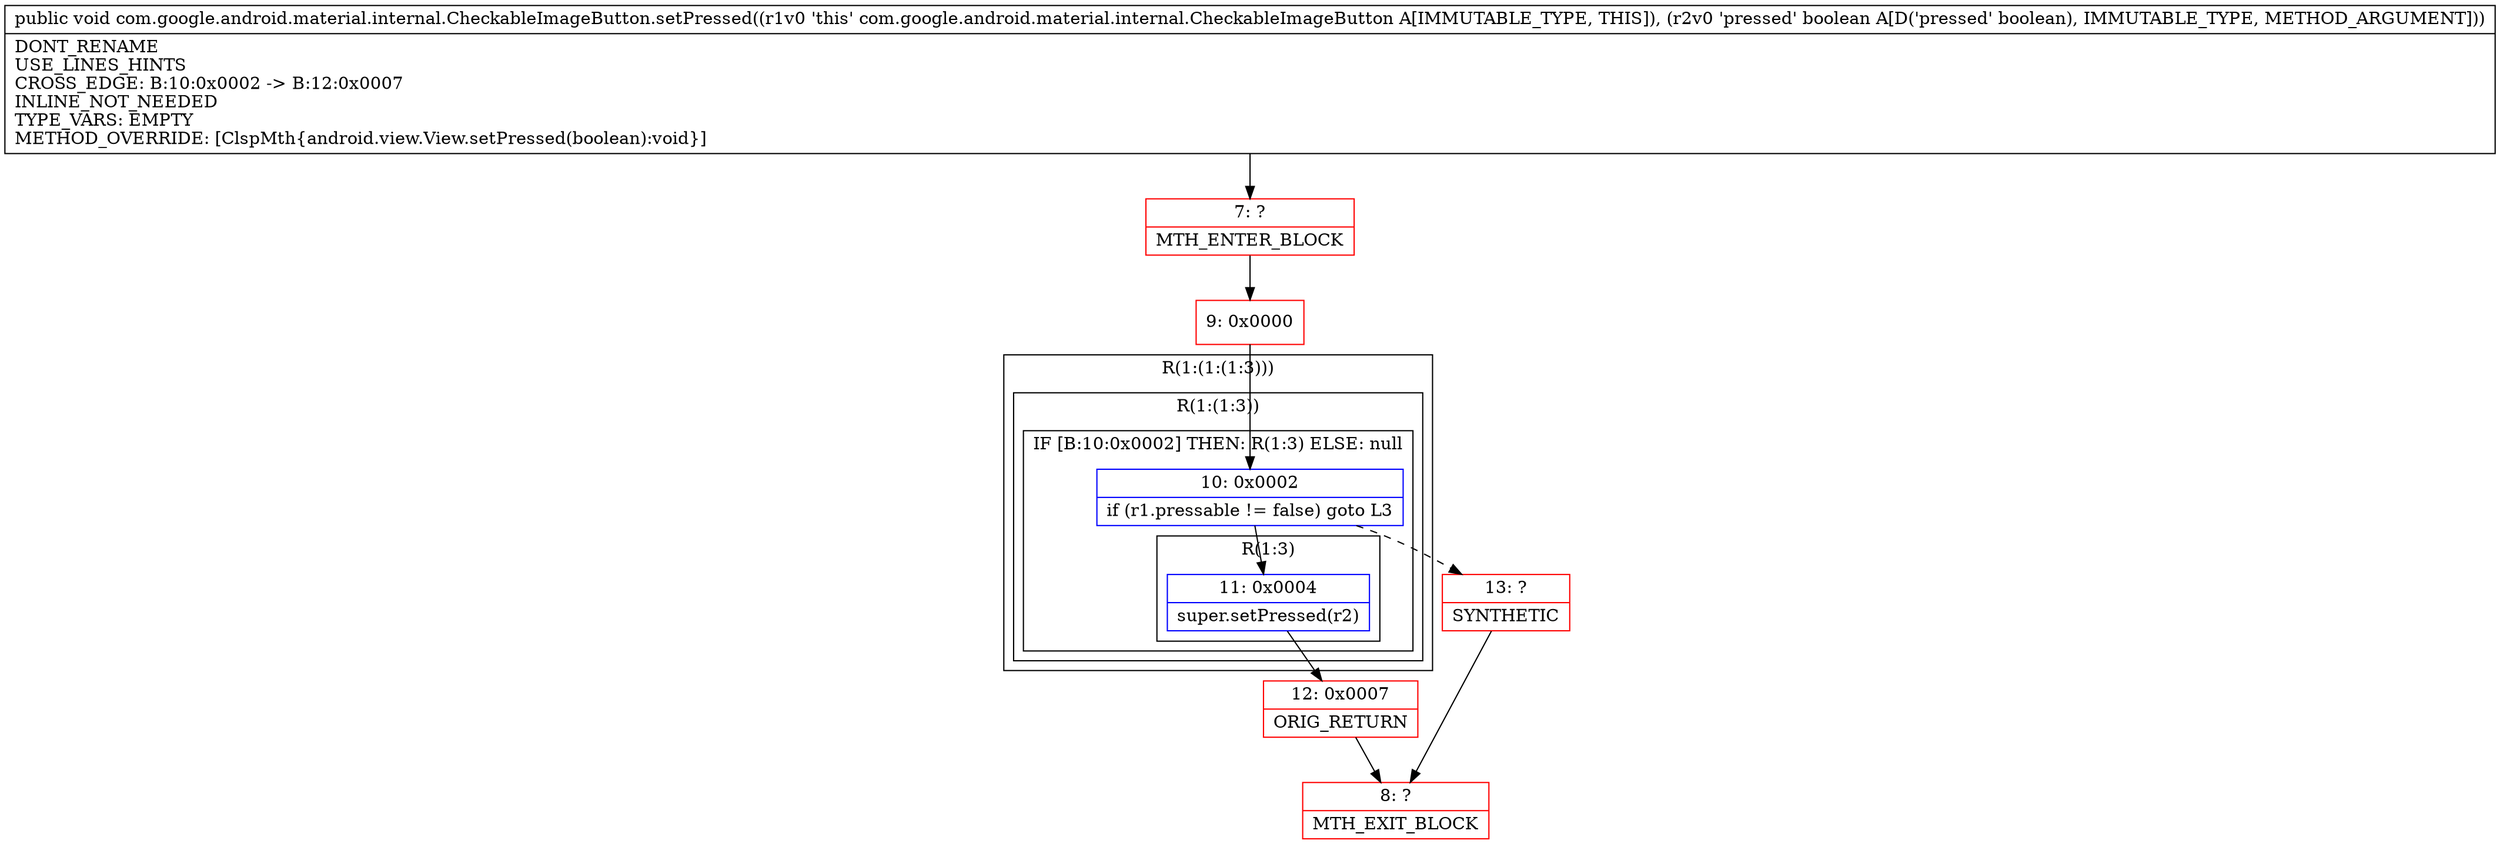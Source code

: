 digraph "CFG forcom.google.android.material.internal.CheckableImageButton.setPressed(Z)V" {
subgraph cluster_Region_902078262 {
label = "R(1:(1:(1:3)))";
node [shape=record,color=blue];
subgraph cluster_Region_622190300 {
label = "R(1:(1:3))";
node [shape=record,color=blue];
subgraph cluster_IfRegion_1468288386 {
label = "IF [B:10:0x0002] THEN: R(1:3) ELSE: null";
node [shape=record,color=blue];
Node_10 [shape=record,label="{10\:\ 0x0002|if (r1.pressable != false) goto L3\l}"];
subgraph cluster_Region_1305925315 {
label = "R(1:3)";
node [shape=record,color=blue];
Node_11 [shape=record,label="{11\:\ 0x0004|super.setPressed(r2)\l}"];
}
}
}
}
Node_7 [shape=record,color=red,label="{7\:\ ?|MTH_ENTER_BLOCK\l}"];
Node_9 [shape=record,color=red,label="{9\:\ 0x0000}"];
Node_12 [shape=record,color=red,label="{12\:\ 0x0007|ORIG_RETURN\l}"];
Node_8 [shape=record,color=red,label="{8\:\ ?|MTH_EXIT_BLOCK\l}"];
Node_13 [shape=record,color=red,label="{13\:\ ?|SYNTHETIC\l}"];
MethodNode[shape=record,label="{public void com.google.android.material.internal.CheckableImageButton.setPressed((r1v0 'this' com.google.android.material.internal.CheckableImageButton A[IMMUTABLE_TYPE, THIS]), (r2v0 'pressed' boolean A[D('pressed' boolean), IMMUTABLE_TYPE, METHOD_ARGUMENT]))  | DONT_RENAME\lUSE_LINES_HINTS\lCROSS_EDGE: B:10:0x0002 \-\> B:12:0x0007\lINLINE_NOT_NEEDED\lTYPE_VARS: EMPTY\lMETHOD_OVERRIDE: [ClspMth\{android.view.View.setPressed(boolean):void\}]\l}"];
MethodNode -> Node_7;Node_10 -> Node_11;
Node_10 -> Node_13[style=dashed];
Node_11 -> Node_12;
Node_7 -> Node_9;
Node_9 -> Node_10;
Node_12 -> Node_8;
Node_13 -> Node_8;
}

